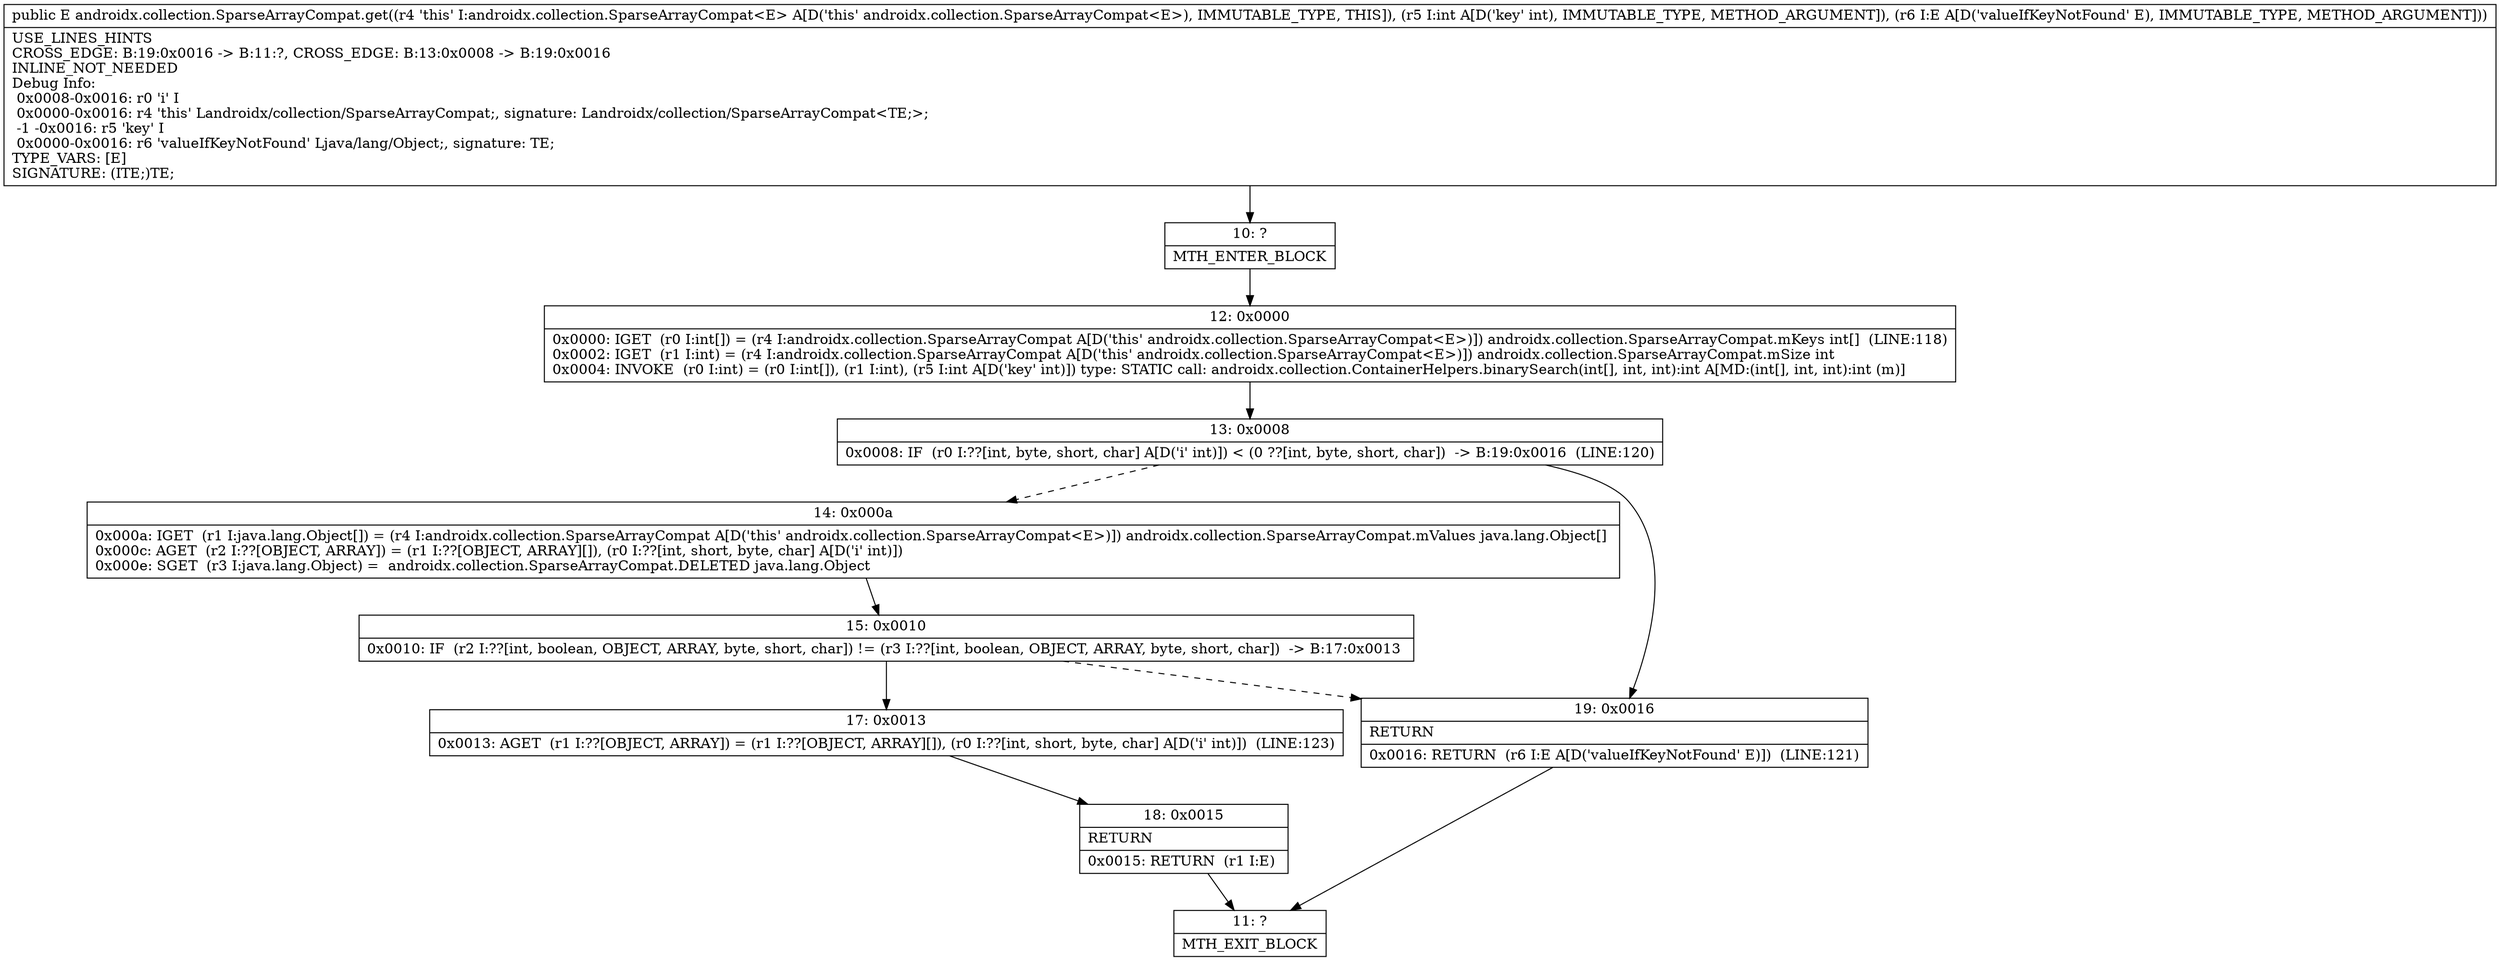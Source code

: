 digraph "CFG forandroidx.collection.SparseArrayCompat.get(ILjava\/lang\/Object;)Ljava\/lang\/Object;" {
Node_10 [shape=record,label="{10\:\ ?|MTH_ENTER_BLOCK\l}"];
Node_12 [shape=record,label="{12\:\ 0x0000|0x0000: IGET  (r0 I:int[]) = (r4 I:androidx.collection.SparseArrayCompat A[D('this' androidx.collection.SparseArrayCompat\<E\>)]) androidx.collection.SparseArrayCompat.mKeys int[]  (LINE:118)\l0x0002: IGET  (r1 I:int) = (r4 I:androidx.collection.SparseArrayCompat A[D('this' androidx.collection.SparseArrayCompat\<E\>)]) androidx.collection.SparseArrayCompat.mSize int \l0x0004: INVOKE  (r0 I:int) = (r0 I:int[]), (r1 I:int), (r5 I:int A[D('key' int)]) type: STATIC call: androidx.collection.ContainerHelpers.binarySearch(int[], int, int):int A[MD:(int[], int, int):int (m)]\l}"];
Node_13 [shape=record,label="{13\:\ 0x0008|0x0008: IF  (r0 I:??[int, byte, short, char] A[D('i' int)]) \< (0 ??[int, byte, short, char])  \-\> B:19:0x0016  (LINE:120)\l}"];
Node_14 [shape=record,label="{14\:\ 0x000a|0x000a: IGET  (r1 I:java.lang.Object[]) = (r4 I:androidx.collection.SparseArrayCompat A[D('this' androidx.collection.SparseArrayCompat\<E\>)]) androidx.collection.SparseArrayCompat.mValues java.lang.Object[] \l0x000c: AGET  (r2 I:??[OBJECT, ARRAY]) = (r1 I:??[OBJECT, ARRAY][]), (r0 I:??[int, short, byte, char] A[D('i' int)]) \l0x000e: SGET  (r3 I:java.lang.Object) =  androidx.collection.SparseArrayCompat.DELETED java.lang.Object \l}"];
Node_15 [shape=record,label="{15\:\ 0x0010|0x0010: IF  (r2 I:??[int, boolean, OBJECT, ARRAY, byte, short, char]) != (r3 I:??[int, boolean, OBJECT, ARRAY, byte, short, char])  \-\> B:17:0x0013 \l}"];
Node_17 [shape=record,label="{17\:\ 0x0013|0x0013: AGET  (r1 I:??[OBJECT, ARRAY]) = (r1 I:??[OBJECT, ARRAY][]), (r0 I:??[int, short, byte, char] A[D('i' int)])  (LINE:123)\l}"];
Node_18 [shape=record,label="{18\:\ 0x0015|RETURN\l|0x0015: RETURN  (r1 I:E) \l}"];
Node_11 [shape=record,label="{11\:\ ?|MTH_EXIT_BLOCK\l}"];
Node_19 [shape=record,label="{19\:\ 0x0016|RETURN\l|0x0016: RETURN  (r6 I:E A[D('valueIfKeyNotFound' E)])  (LINE:121)\l}"];
MethodNode[shape=record,label="{public E androidx.collection.SparseArrayCompat.get((r4 'this' I:androidx.collection.SparseArrayCompat\<E\> A[D('this' androidx.collection.SparseArrayCompat\<E\>), IMMUTABLE_TYPE, THIS]), (r5 I:int A[D('key' int), IMMUTABLE_TYPE, METHOD_ARGUMENT]), (r6 I:E A[D('valueIfKeyNotFound' E), IMMUTABLE_TYPE, METHOD_ARGUMENT]))  | USE_LINES_HINTS\lCROSS_EDGE: B:19:0x0016 \-\> B:11:?, CROSS_EDGE: B:13:0x0008 \-\> B:19:0x0016\lINLINE_NOT_NEEDED\lDebug Info:\l  0x0008\-0x0016: r0 'i' I\l  0x0000\-0x0016: r4 'this' Landroidx\/collection\/SparseArrayCompat;, signature: Landroidx\/collection\/SparseArrayCompat\<TE;\>;\l  \-1 \-0x0016: r5 'key' I\l  0x0000\-0x0016: r6 'valueIfKeyNotFound' Ljava\/lang\/Object;, signature: TE;\lTYPE_VARS: [E]\lSIGNATURE: (ITE;)TE;\l}"];
MethodNode -> Node_10;Node_10 -> Node_12;
Node_12 -> Node_13;
Node_13 -> Node_14[style=dashed];
Node_13 -> Node_19;
Node_14 -> Node_15;
Node_15 -> Node_17;
Node_15 -> Node_19[style=dashed];
Node_17 -> Node_18;
Node_18 -> Node_11;
Node_19 -> Node_11;
}

